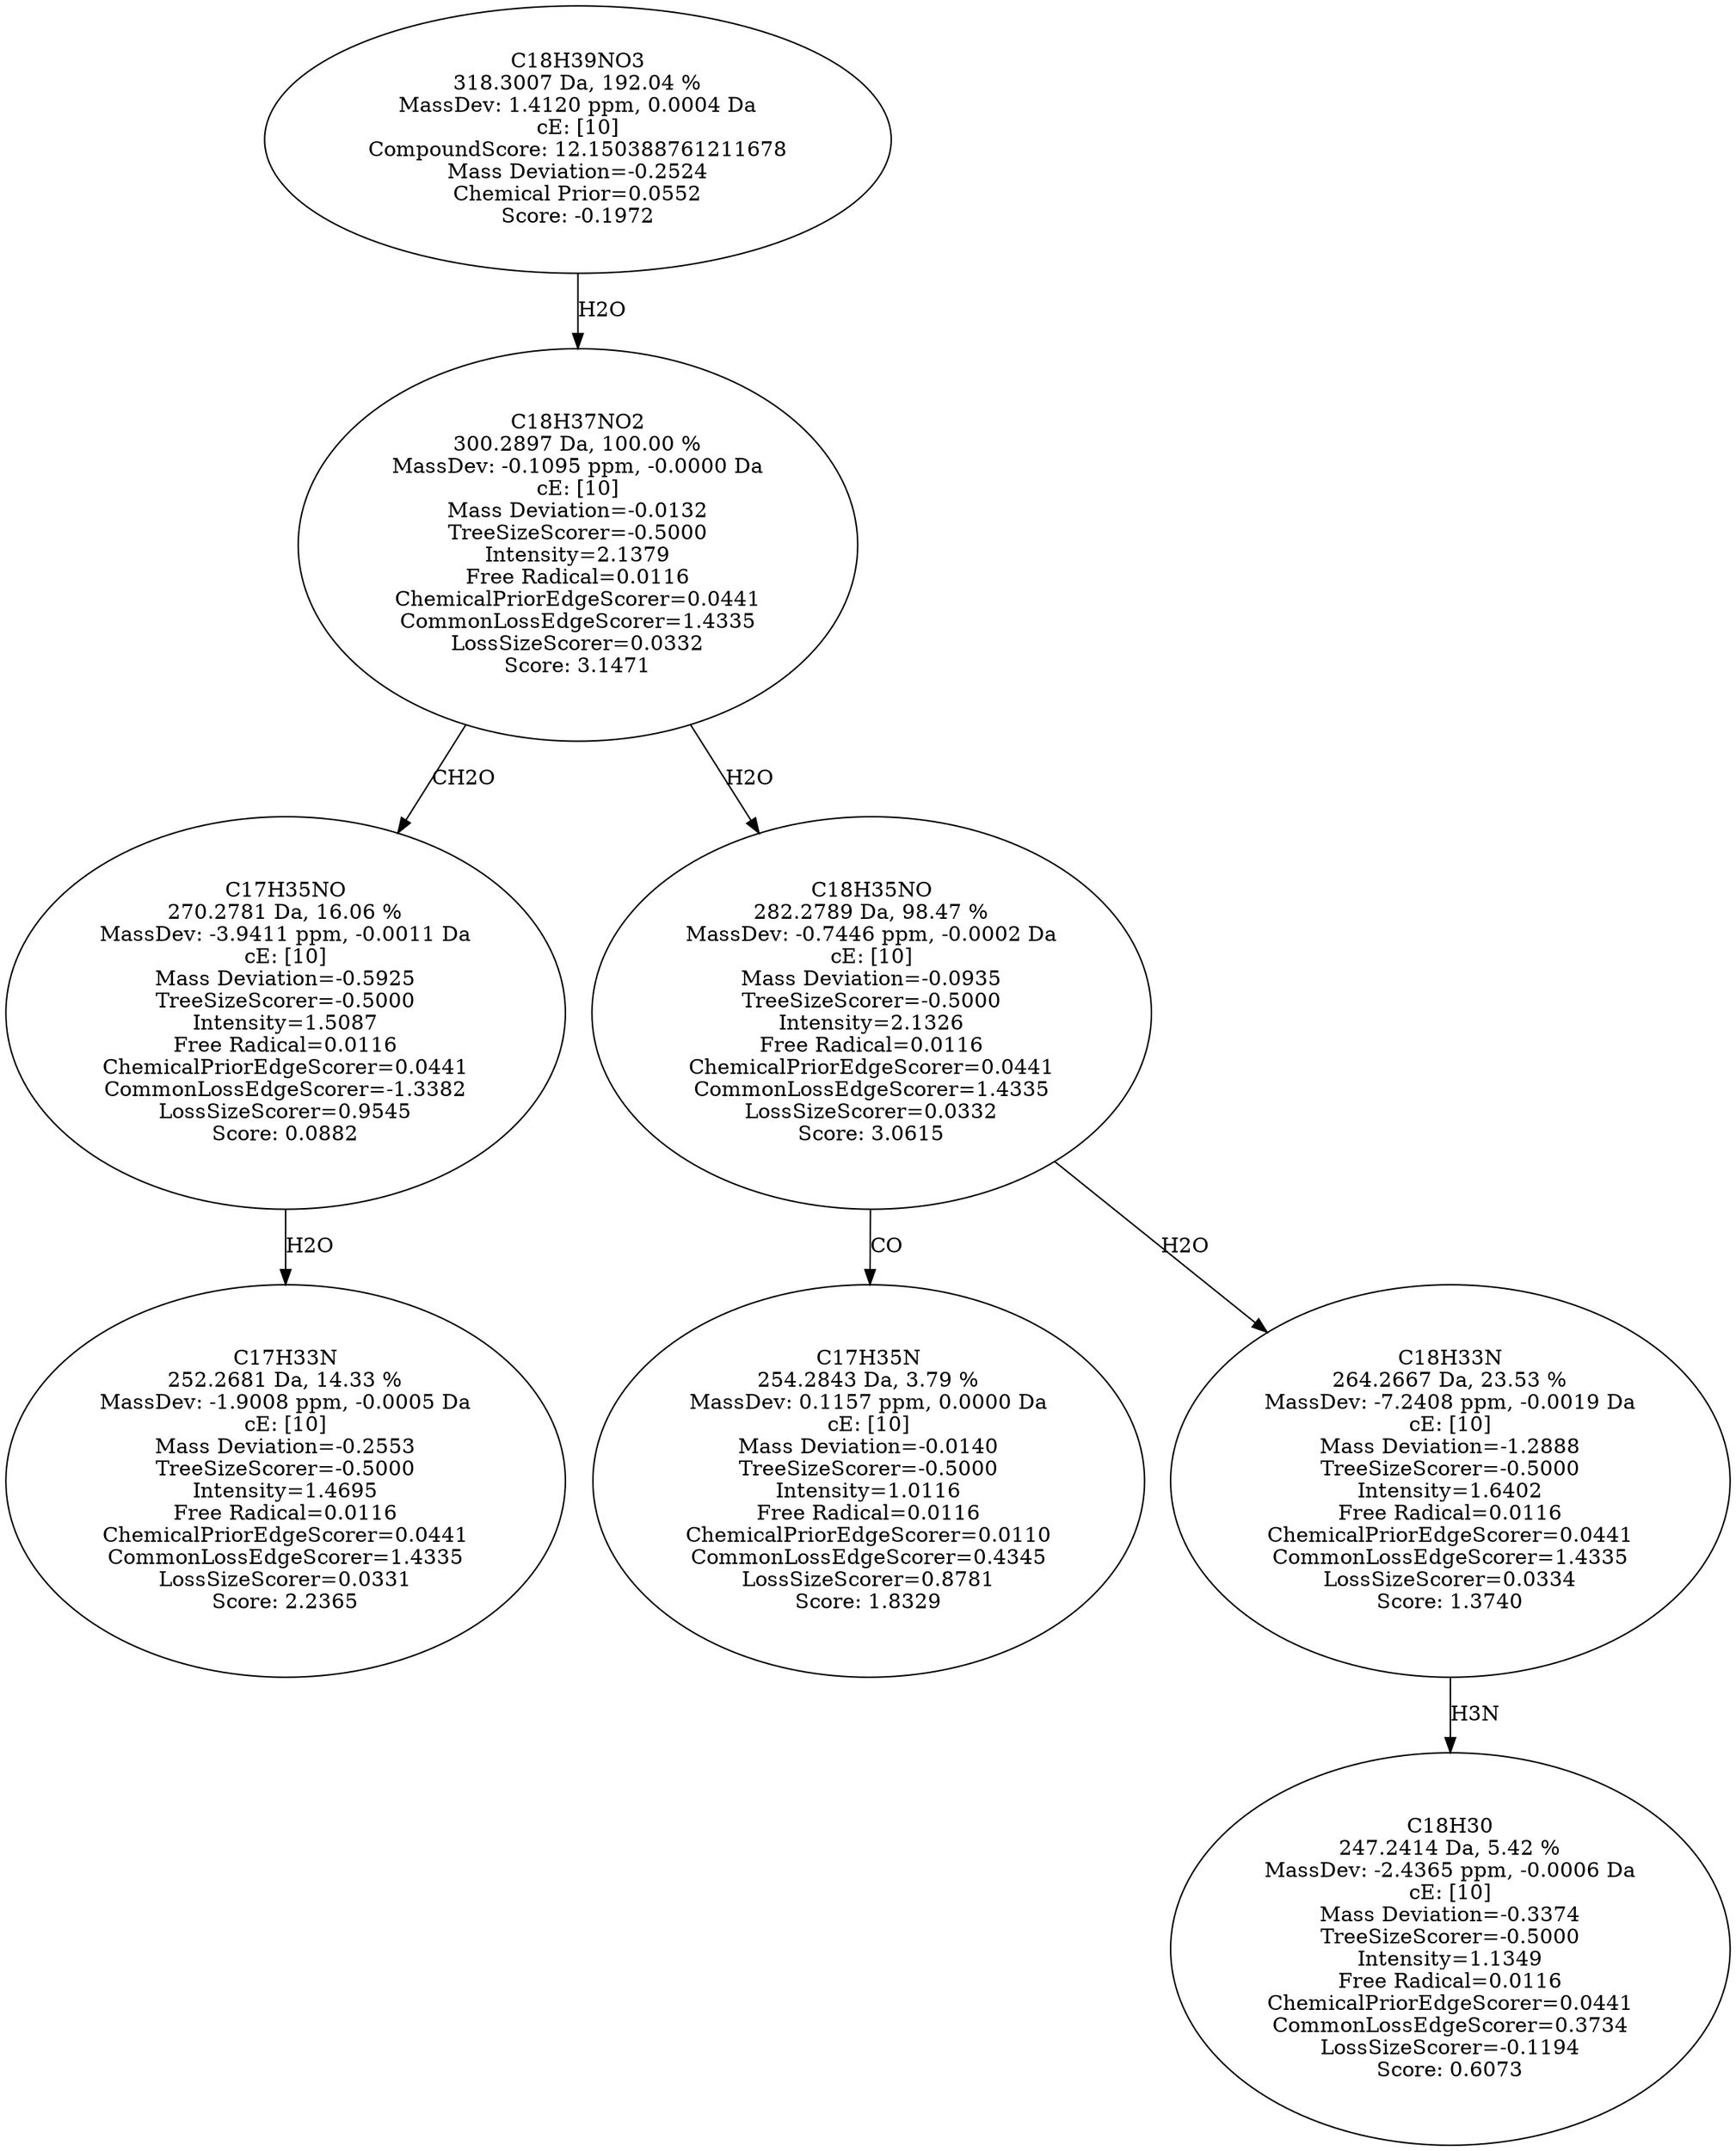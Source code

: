 strict digraph {
v1 [label="C17H33N\n252.2681 Da, 14.33 %\nMassDev: -1.9008 ppm, -0.0005 Da\ncE: [10]\nMass Deviation=-0.2553\nTreeSizeScorer=-0.5000\nIntensity=1.4695\nFree Radical=0.0116\nChemicalPriorEdgeScorer=0.0441\nCommonLossEdgeScorer=1.4335\nLossSizeScorer=0.0331\nScore: 2.2365"];
v2 [label="C17H35NO\n270.2781 Da, 16.06 %\nMassDev: -3.9411 ppm, -0.0011 Da\ncE: [10]\nMass Deviation=-0.5925\nTreeSizeScorer=-0.5000\nIntensity=1.5087\nFree Radical=0.0116\nChemicalPriorEdgeScorer=0.0441\nCommonLossEdgeScorer=-1.3382\nLossSizeScorer=0.9545\nScore: 0.0882"];
v3 [label="C17H35N\n254.2843 Da, 3.79 %\nMassDev: 0.1157 ppm, 0.0000 Da\ncE: [10]\nMass Deviation=-0.0140\nTreeSizeScorer=-0.5000\nIntensity=1.0116\nFree Radical=0.0116\nChemicalPriorEdgeScorer=0.0110\nCommonLossEdgeScorer=0.4345\nLossSizeScorer=0.8781\nScore: 1.8329"];
v4 [label="C18H30\n247.2414 Da, 5.42 %\nMassDev: -2.4365 ppm, -0.0006 Da\ncE: [10]\nMass Deviation=-0.3374\nTreeSizeScorer=-0.5000\nIntensity=1.1349\nFree Radical=0.0116\nChemicalPriorEdgeScorer=0.0441\nCommonLossEdgeScorer=0.3734\nLossSizeScorer=-0.1194\nScore: 0.6073"];
v5 [label="C18H33N\n264.2667 Da, 23.53 %\nMassDev: -7.2408 ppm, -0.0019 Da\ncE: [10]\nMass Deviation=-1.2888\nTreeSizeScorer=-0.5000\nIntensity=1.6402\nFree Radical=0.0116\nChemicalPriorEdgeScorer=0.0441\nCommonLossEdgeScorer=1.4335\nLossSizeScorer=0.0334\nScore: 1.3740"];
v6 [label="C18H35NO\n282.2789 Da, 98.47 %\nMassDev: -0.7446 ppm, -0.0002 Da\ncE: [10]\nMass Deviation=-0.0935\nTreeSizeScorer=-0.5000\nIntensity=2.1326\nFree Radical=0.0116\nChemicalPriorEdgeScorer=0.0441\nCommonLossEdgeScorer=1.4335\nLossSizeScorer=0.0332\nScore: 3.0615"];
v7 [label="C18H37NO2\n300.2897 Da, 100.00 %\nMassDev: -0.1095 ppm, -0.0000 Da\ncE: [10]\nMass Deviation=-0.0132\nTreeSizeScorer=-0.5000\nIntensity=2.1379\nFree Radical=0.0116\nChemicalPriorEdgeScorer=0.0441\nCommonLossEdgeScorer=1.4335\nLossSizeScorer=0.0332\nScore: 3.1471"];
v8 [label="C18H39NO3\n318.3007 Da, 192.04 %\nMassDev: 1.4120 ppm, 0.0004 Da\ncE: [10]\nCompoundScore: 12.150388761211678\nMass Deviation=-0.2524\nChemical Prior=0.0552\nScore: -0.1972"];
v2 -> v1 [label="H2O"];
v7 -> v2 [label="CH2O"];
v6 -> v3 [label="CO"];
v5 -> v4 [label="H3N"];
v6 -> v5 [label="H2O"];
v7 -> v6 [label="H2O"];
v8 -> v7 [label="H2O"];
}